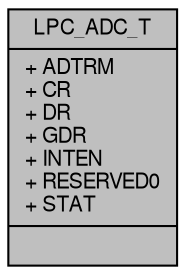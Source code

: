 digraph "LPC_ADC_T"
{
  edge [fontname="FreeSans",fontsize="10",labelfontname="FreeSans",labelfontsize="10"];
  node [fontname="FreeSans",fontsize="10",shape=record];
  Node1 [label="{LPC_ADC_T\n|+ ADTRM\l+ CR\l+ DR\l+ GDR\l+ INTEN\l+ RESERVED0\l+ STAT\l|}",height=0.2,width=0.4,color="black", fillcolor="grey75", style="filled", fontcolor="black"];
}
